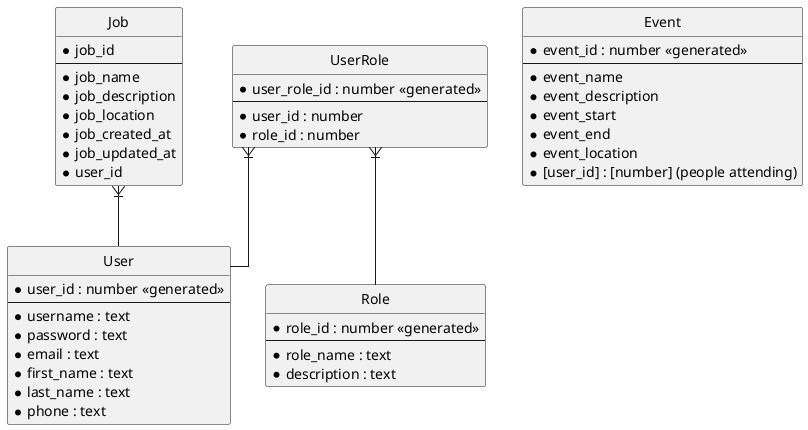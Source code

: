 @startuml

' hide the spot
hide circle

' avoid problems with angled crows feet
skinparam linetype ortho

entity "User" as user {
  *user_id : number <<generated>>
  --
  *username : text
  *password : text
  *email : text
  *first_name : text
  *last_name : text
  *phone : text
}

entity "Role" as role {
  *role_id : number <<generated>>
  --
  *role_name : text
  *description : text
}


entity "UserRole" as user_role {
  *user_role_id : number <<generated>>
  --
  *user_id : number
  *role_id : number
}

entity "Event" as event {
  *event_id : number <<generated>>
  --
  *event_name
  *event_description
  *event_start
  *event_end
  *event_location
  *[user_id] : [number] (people attending)
  }

entity "Job" as job {
  *job_id
  --
  *job_name
  *job_description
  *job_location
  *job_created_at
  *job_updated_at
  *user_id
  }

user_role }|-- user
user_role }|-- role

job }|-- user

@enduml
